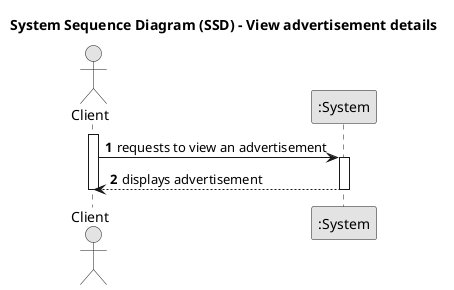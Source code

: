 @startuml
skinparam monochrome true
skinparam packageStyle rectangle
skinparam shadowing false

title System Sequence Diagram (SSD) - View advertisement details

autonumber

actor "Client" as CLT
participant ":System" as System

activate CLT

    CLT -> System : requests to view an advertisement
        activate System

            System --> CLT : displays advertisement
        deactivate System
deactivate CLT
@enduml


